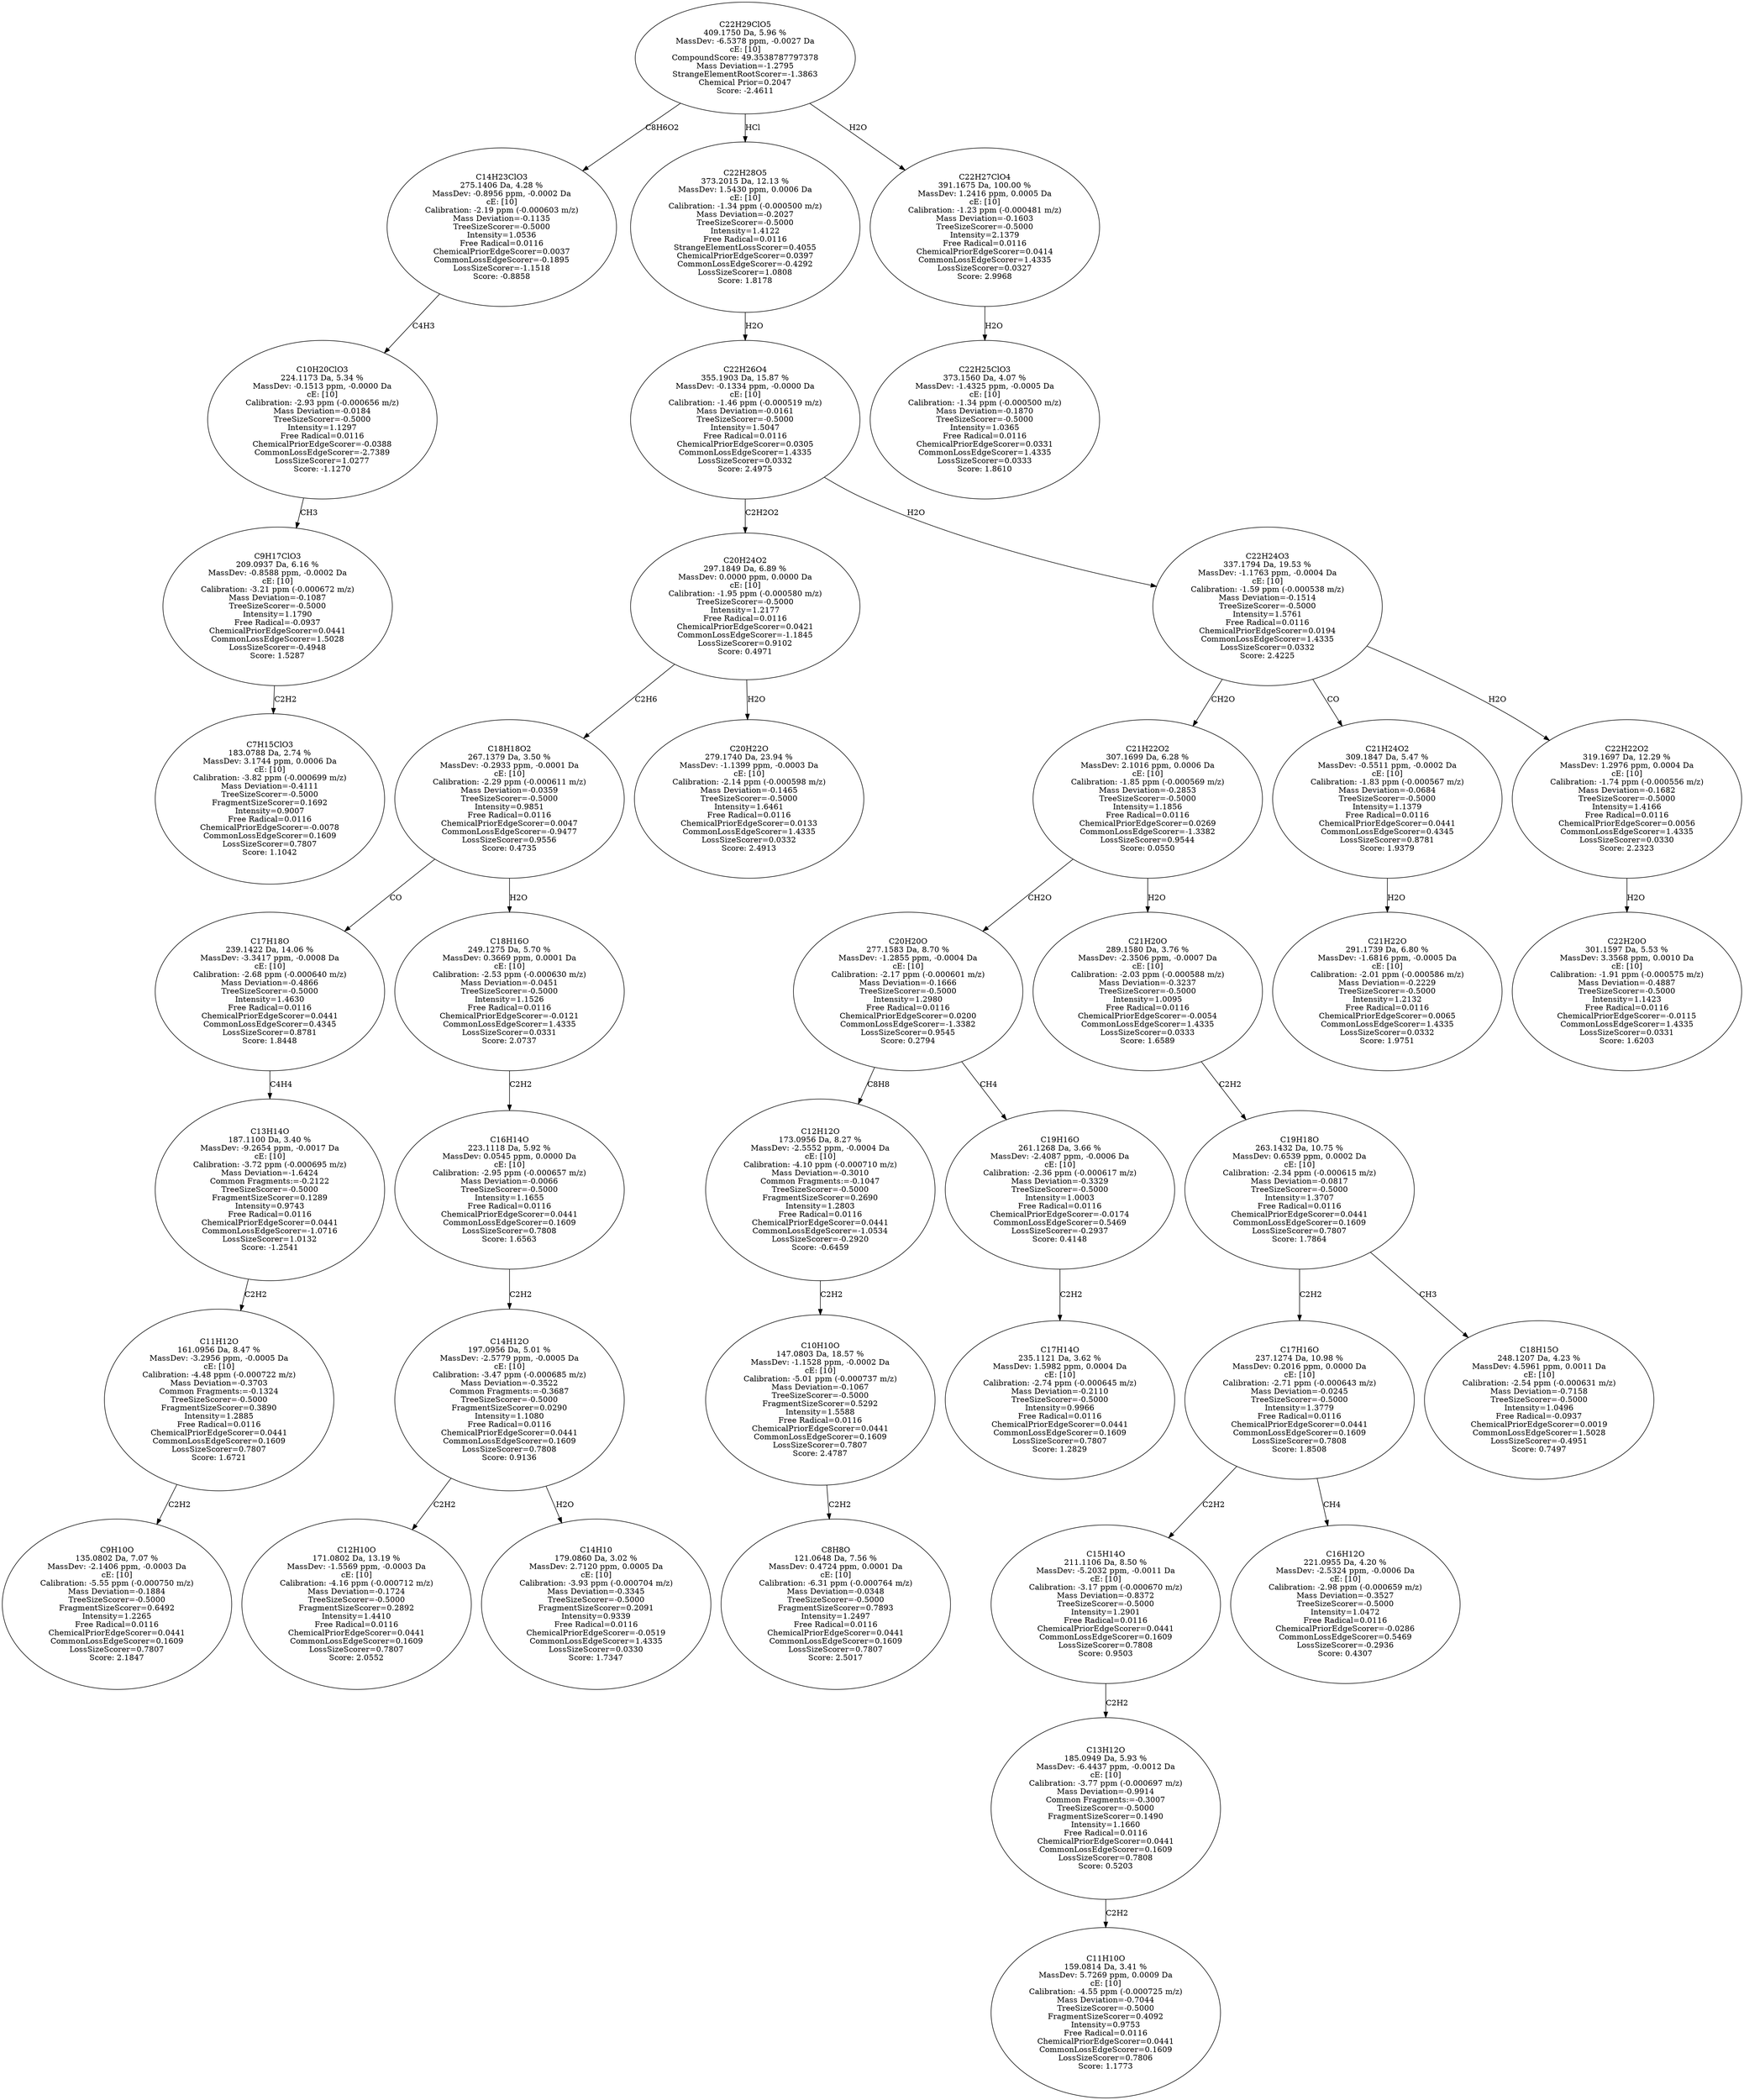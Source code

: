 strict digraph {
v1 [label="C7H15ClO3\n183.0788 Da, 2.74 %\nMassDev: 3.1744 ppm, 0.0006 Da\ncE: [10]\nCalibration: -3.82 ppm (-0.000699 m/z)\nMass Deviation=-0.4111\nTreeSizeScorer=-0.5000\nFragmentSizeScorer=0.1692\nIntensity=0.9007\nFree Radical=0.0116\nChemicalPriorEdgeScorer=-0.0078\nCommonLossEdgeScorer=0.1609\nLossSizeScorer=0.7807\nScore: 1.1042"];
v2 [label="C9H17ClO3\n209.0937 Da, 6.16 %\nMassDev: -0.8588 ppm, -0.0002 Da\ncE: [10]\nCalibration: -3.21 ppm (-0.000672 m/z)\nMass Deviation=-0.1087\nTreeSizeScorer=-0.5000\nIntensity=1.1790\nFree Radical=-0.0937\nChemicalPriorEdgeScorer=0.0441\nCommonLossEdgeScorer=1.5028\nLossSizeScorer=-0.4948\nScore: 1.5287"];
v3 [label="C10H20ClO3\n224.1173 Da, 5.34 %\nMassDev: -0.1513 ppm, -0.0000 Da\ncE: [10]\nCalibration: -2.93 ppm (-0.000656 m/z)\nMass Deviation=-0.0184\nTreeSizeScorer=-0.5000\nIntensity=1.1297\nFree Radical=0.0116\nChemicalPriorEdgeScorer=-0.0388\nCommonLossEdgeScorer=-2.7389\nLossSizeScorer=1.0277\nScore: -1.1270"];
v4 [label="C14H23ClO3\n275.1406 Da, 4.28 %\nMassDev: -0.8956 ppm, -0.0002 Da\ncE: [10]\nCalibration: -2.19 ppm (-0.000603 m/z)\nMass Deviation=-0.1135\nTreeSizeScorer=-0.5000\nIntensity=1.0536\nFree Radical=0.0116\nChemicalPriorEdgeScorer=0.0037\nCommonLossEdgeScorer=-0.1895\nLossSizeScorer=-1.1518\nScore: -0.8858"];
v5 [label="C9H10O\n135.0802 Da, 7.07 %\nMassDev: -2.1406 ppm, -0.0003 Da\ncE: [10]\nCalibration: -5.55 ppm (-0.000750 m/z)\nMass Deviation=-0.1884\nTreeSizeScorer=-0.5000\nFragmentSizeScorer=0.6492\nIntensity=1.2265\nFree Radical=0.0116\nChemicalPriorEdgeScorer=0.0441\nCommonLossEdgeScorer=0.1609\nLossSizeScorer=0.7807\nScore: 2.1847"];
v6 [label="C11H12O\n161.0956 Da, 8.47 %\nMassDev: -3.2956 ppm, -0.0005 Da\ncE: [10]\nCalibration: -4.48 ppm (-0.000722 m/z)\nMass Deviation=-0.3703\nCommon Fragments:=-0.1324\nTreeSizeScorer=-0.5000\nFragmentSizeScorer=0.3890\nIntensity=1.2885\nFree Radical=0.0116\nChemicalPriorEdgeScorer=0.0441\nCommonLossEdgeScorer=0.1609\nLossSizeScorer=0.7807\nScore: 1.6721"];
v7 [label="C13H14O\n187.1100 Da, 3.40 %\nMassDev: -9.2654 ppm, -0.0017 Da\ncE: [10]\nCalibration: -3.72 ppm (-0.000695 m/z)\nMass Deviation=-1.6424\nCommon Fragments:=-0.2122\nTreeSizeScorer=-0.5000\nFragmentSizeScorer=0.1289\nIntensity=0.9743\nFree Radical=0.0116\nChemicalPriorEdgeScorer=0.0441\nCommonLossEdgeScorer=-1.0716\nLossSizeScorer=1.0132\nScore: -1.2541"];
v8 [label="C17H18O\n239.1422 Da, 14.06 %\nMassDev: -3.3417 ppm, -0.0008 Da\ncE: [10]\nCalibration: -2.68 ppm (-0.000640 m/z)\nMass Deviation=-0.4866\nTreeSizeScorer=-0.5000\nIntensity=1.4630\nFree Radical=0.0116\nChemicalPriorEdgeScorer=0.0441\nCommonLossEdgeScorer=0.4345\nLossSizeScorer=0.8781\nScore: 1.8448"];
v9 [label="C12H10O\n171.0802 Da, 13.19 %\nMassDev: -1.5569 ppm, -0.0003 Da\ncE: [10]\nCalibration: -4.16 ppm (-0.000712 m/z)\nMass Deviation=-0.1724\nTreeSizeScorer=-0.5000\nFragmentSizeScorer=0.2892\nIntensity=1.4410\nFree Radical=0.0116\nChemicalPriorEdgeScorer=0.0441\nCommonLossEdgeScorer=0.1609\nLossSizeScorer=0.7807\nScore: 2.0552"];
v10 [label="C14H10\n179.0860 Da, 3.02 %\nMassDev: 2.7120 ppm, 0.0005 Da\ncE: [10]\nCalibration: -3.93 ppm (-0.000704 m/z)\nMass Deviation=-0.3345\nTreeSizeScorer=-0.5000\nFragmentSizeScorer=0.2091\nIntensity=0.9339\nFree Radical=0.0116\nChemicalPriorEdgeScorer=-0.0519\nCommonLossEdgeScorer=1.4335\nLossSizeScorer=0.0330\nScore: 1.7347"];
v11 [label="C14H12O\n197.0956 Da, 5.01 %\nMassDev: -2.5779 ppm, -0.0005 Da\ncE: [10]\nCalibration: -3.47 ppm (-0.000685 m/z)\nMass Deviation=-0.3522\nCommon Fragments:=-0.3687\nTreeSizeScorer=-0.5000\nFragmentSizeScorer=0.0290\nIntensity=1.1080\nFree Radical=0.0116\nChemicalPriorEdgeScorer=0.0441\nCommonLossEdgeScorer=0.1609\nLossSizeScorer=0.7808\nScore: 0.9136"];
v12 [label="C16H14O\n223.1118 Da, 5.92 %\nMassDev: 0.0545 ppm, 0.0000 Da\ncE: [10]\nCalibration: -2.95 ppm (-0.000657 m/z)\nMass Deviation=-0.0066\nTreeSizeScorer=-0.5000\nIntensity=1.1655\nFree Radical=0.0116\nChemicalPriorEdgeScorer=0.0441\nCommonLossEdgeScorer=0.1609\nLossSizeScorer=0.7808\nScore: 1.6563"];
v13 [label="C18H16O\n249.1275 Da, 5.70 %\nMassDev: 0.3669 ppm, 0.0001 Da\ncE: [10]\nCalibration: -2.53 ppm (-0.000630 m/z)\nMass Deviation=-0.0451\nTreeSizeScorer=-0.5000\nIntensity=1.1526\nFree Radical=0.0116\nChemicalPriorEdgeScorer=-0.0121\nCommonLossEdgeScorer=1.4335\nLossSizeScorer=0.0331\nScore: 2.0737"];
v14 [label="C18H18O2\n267.1379 Da, 3.50 %\nMassDev: -0.2933 ppm, -0.0001 Da\ncE: [10]\nCalibration: -2.29 ppm (-0.000611 m/z)\nMass Deviation=-0.0359\nTreeSizeScorer=-0.5000\nIntensity=0.9851\nFree Radical=0.0116\nChemicalPriorEdgeScorer=0.0047\nCommonLossEdgeScorer=-0.9477\nLossSizeScorer=0.9556\nScore: 0.4735"];
v15 [label="C20H22O\n279.1740 Da, 23.94 %\nMassDev: -1.1399 ppm, -0.0003 Da\ncE: [10]\nCalibration: -2.14 ppm (-0.000598 m/z)\nMass Deviation=-0.1465\nTreeSizeScorer=-0.5000\nIntensity=1.6461\nFree Radical=0.0116\nChemicalPriorEdgeScorer=0.0133\nCommonLossEdgeScorer=1.4335\nLossSizeScorer=0.0332\nScore: 2.4913"];
v16 [label="C20H24O2\n297.1849 Da, 6.89 %\nMassDev: 0.0000 ppm, 0.0000 Da\ncE: [10]\nCalibration: -1.95 ppm (-0.000580 m/z)\nTreeSizeScorer=-0.5000\nIntensity=1.2177\nFree Radical=0.0116\nChemicalPriorEdgeScorer=0.0421\nCommonLossEdgeScorer=-1.1845\nLossSizeScorer=0.9102\nScore: 0.4971"];
v17 [label="C8H8O\n121.0648 Da, 7.56 %\nMassDev: 0.4724 ppm, 0.0001 Da\ncE: [10]\nCalibration: -6.31 ppm (-0.000764 m/z)\nMass Deviation=-0.0348\nTreeSizeScorer=-0.5000\nFragmentSizeScorer=0.7893\nIntensity=1.2497\nFree Radical=0.0116\nChemicalPriorEdgeScorer=0.0441\nCommonLossEdgeScorer=0.1609\nLossSizeScorer=0.7807\nScore: 2.5017"];
v18 [label="C10H10O\n147.0803 Da, 18.57 %\nMassDev: -1.1528 ppm, -0.0002 Da\ncE: [10]\nCalibration: -5.01 ppm (-0.000737 m/z)\nMass Deviation=-0.1067\nTreeSizeScorer=-0.5000\nFragmentSizeScorer=0.5292\nIntensity=1.5588\nFree Radical=0.0116\nChemicalPriorEdgeScorer=0.0441\nCommonLossEdgeScorer=0.1609\nLossSizeScorer=0.7807\nScore: 2.4787"];
v19 [label="C12H12O\n173.0956 Da, 8.27 %\nMassDev: -2.5552 ppm, -0.0004 Da\ncE: [10]\nCalibration: -4.10 ppm (-0.000710 m/z)\nMass Deviation=-0.3010\nCommon Fragments:=-0.1047\nTreeSizeScorer=-0.5000\nFragmentSizeScorer=0.2690\nIntensity=1.2803\nFree Radical=0.0116\nChemicalPriorEdgeScorer=0.0441\nCommonLossEdgeScorer=-1.0534\nLossSizeScorer=-0.2920\nScore: -0.6459"];
v20 [label="C17H14O\n235.1121 Da, 3.62 %\nMassDev: 1.5982 ppm, 0.0004 Da\ncE: [10]\nCalibration: -2.74 ppm (-0.000645 m/z)\nMass Deviation=-0.2110\nTreeSizeScorer=-0.5000\nIntensity=0.9966\nFree Radical=0.0116\nChemicalPriorEdgeScorer=0.0441\nCommonLossEdgeScorer=0.1609\nLossSizeScorer=0.7807\nScore: 1.2829"];
v21 [label="C19H16O\n261.1268 Da, 3.66 %\nMassDev: -2.4087 ppm, -0.0006 Da\ncE: [10]\nCalibration: -2.36 ppm (-0.000617 m/z)\nMass Deviation=-0.3329\nTreeSizeScorer=-0.5000\nIntensity=1.0003\nFree Radical=0.0116\nChemicalPriorEdgeScorer=-0.0174\nCommonLossEdgeScorer=0.5469\nLossSizeScorer=-0.2937\nScore: 0.4148"];
v22 [label="C20H20O\n277.1583 Da, 8.70 %\nMassDev: -1.2855 ppm, -0.0004 Da\ncE: [10]\nCalibration: -2.17 ppm (-0.000601 m/z)\nMass Deviation=-0.1666\nTreeSizeScorer=-0.5000\nIntensity=1.2980\nFree Radical=0.0116\nChemicalPriorEdgeScorer=0.0200\nCommonLossEdgeScorer=-1.3382\nLossSizeScorer=0.9545\nScore: 0.2794"];
v23 [label="C11H10O\n159.0814 Da, 3.41 %\nMassDev: 5.7269 ppm, 0.0009 Da\ncE: [10]\nCalibration: -4.55 ppm (-0.000725 m/z)\nMass Deviation=-0.7044\nTreeSizeScorer=-0.5000\nFragmentSizeScorer=0.4092\nIntensity=0.9753\nFree Radical=0.0116\nChemicalPriorEdgeScorer=0.0441\nCommonLossEdgeScorer=0.1609\nLossSizeScorer=0.7806\nScore: 1.1773"];
v24 [label="C13H12O\n185.0949 Da, 5.93 %\nMassDev: -6.4437 ppm, -0.0012 Da\ncE: [10]\nCalibration: -3.77 ppm (-0.000697 m/z)\nMass Deviation=-0.9914\nCommon Fragments:=-0.3007\nTreeSizeScorer=-0.5000\nFragmentSizeScorer=0.1490\nIntensity=1.1660\nFree Radical=0.0116\nChemicalPriorEdgeScorer=0.0441\nCommonLossEdgeScorer=0.1609\nLossSizeScorer=0.7808\nScore: 0.5203"];
v25 [label="C15H14O\n211.1106 Da, 8.50 %\nMassDev: -5.2032 ppm, -0.0011 Da\ncE: [10]\nCalibration: -3.17 ppm (-0.000670 m/z)\nMass Deviation=-0.8372\nTreeSizeScorer=-0.5000\nIntensity=1.2901\nFree Radical=0.0116\nChemicalPriorEdgeScorer=0.0441\nCommonLossEdgeScorer=0.1609\nLossSizeScorer=0.7808\nScore: 0.9503"];
v26 [label="C16H12O\n221.0955 Da, 4.20 %\nMassDev: -2.5324 ppm, -0.0006 Da\ncE: [10]\nCalibration: -2.98 ppm (-0.000659 m/z)\nMass Deviation=-0.3527\nTreeSizeScorer=-0.5000\nIntensity=1.0472\nFree Radical=0.0116\nChemicalPriorEdgeScorer=-0.0286\nCommonLossEdgeScorer=0.5469\nLossSizeScorer=-0.2936\nScore: 0.4307"];
v27 [label="C17H16O\n237.1274 Da, 10.98 %\nMassDev: 0.2016 ppm, 0.0000 Da\ncE: [10]\nCalibration: -2.71 ppm (-0.000643 m/z)\nMass Deviation=-0.0245\nTreeSizeScorer=-0.5000\nIntensity=1.3779\nFree Radical=0.0116\nChemicalPriorEdgeScorer=0.0441\nCommonLossEdgeScorer=0.1609\nLossSizeScorer=0.7808\nScore: 1.8508"];
v28 [label="C18H15O\n248.1207 Da, 4.23 %\nMassDev: 4.5961 ppm, 0.0011 Da\ncE: [10]\nCalibration: -2.54 ppm (-0.000631 m/z)\nMass Deviation=-0.7158\nTreeSizeScorer=-0.5000\nIntensity=1.0496\nFree Radical=-0.0937\nChemicalPriorEdgeScorer=0.0019\nCommonLossEdgeScorer=1.5028\nLossSizeScorer=-0.4951\nScore: 0.7497"];
v29 [label="C19H18O\n263.1432 Da, 10.75 %\nMassDev: 0.6539 ppm, 0.0002 Da\ncE: [10]\nCalibration: -2.34 ppm (-0.000615 m/z)\nMass Deviation=-0.0817\nTreeSizeScorer=-0.5000\nIntensity=1.3707\nFree Radical=0.0116\nChemicalPriorEdgeScorer=0.0441\nCommonLossEdgeScorer=0.1609\nLossSizeScorer=0.7807\nScore: 1.7864"];
v30 [label="C21H20O\n289.1580 Da, 3.76 %\nMassDev: -2.3506 ppm, -0.0007 Da\ncE: [10]\nCalibration: -2.03 ppm (-0.000588 m/z)\nMass Deviation=-0.3237\nTreeSizeScorer=-0.5000\nIntensity=1.0095\nFree Radical=0.0116\nChemicalPriorEdgeScorer=-0.0054\nCommonLossEdgeScorer=1.4335\nLossSizeScorer=0.0333\nScore: 1.6589"];
v31 [label="C21H22O2\n307.1699 Da, 6.28 %\nMassDev: 2.1016 ppm, 0.0006 Da\ncE: [10]\nCalibration: -1.85 ppm (-0.000569 m/z)\nMass Deviation=-0.2853\nTreeSizeScorer=-0.5000\nIntensity=1.1856\nFree Radical=0.0116\nChemicalPriorEdgeScorer=0.0269\nCommonLossEdgeScorer=-1.3382\nLossSizeScorer=0.9544\nScore: 0.0550"];
v32 [label="C21H22O\n291.1739 Da, 6.80 %\nMassDev: -1.6816 ppm, -0.0005 Da\ncE: [10]\nCalibration: -2.01 ppm (-0.000586 m/z)\nMass Deviation=-0.2229\nTreeSizeScorer=-0.5000\nIntensity=1.2132\nFree Radical=0.0116\nChemicalPriorEdgeScorer=0.0065\nCommonLossEdgeScorer=1.4335\nLossSizeScorer=0.0332\nScore: 1.9751"];
v33 [label="C21H24O2\n309.1847 Da, 5.47 %\nMassDev: -0.5511 ppm, -0.0002 Da\ncE: [10]\nCalibration: -1.83 ppm (-0.000567 m/z)\nMass Deviation=-0.0684\nTreeSizeScorer=-0.5000\nIntensity=1.1379\nFree Radical=0.0116\nChemicalPriorEdgeScorer=0.0441\nCommonLossEdgeScorer=0.4345\nLossSizeScorer=0.8781\nScore: 1.9379"];
v34 [label="C22H20O\n301.1597 Da, 5.53 %\nMassDev: 3.3568 ppm, 0.0010 Da\ncE: [10]\nCalibration: -1.91 ppm (-0.000575 m/z)\nMass Deviation=-0.4887\nTreeSizeScorer=-0.5000\nIntensity=1.1423\nFree Radical=0.0116\nChemicalPriorEdgeScorer=-0.0115\nCommonLossEdgeScorer=1.4335\nLossSizeScorer=0.0331\nScore: 1.6203"];
v35 [label="C22H22O2\n319.1697 Da, 12.29 %\nMassDev: 1.2976 ppm, 0.0004 Da\ncE: [10]\nCalibration: -1.74 ppm (-0.000556 m/z)\nMass Deviation=-0.1682\nTreeSizeScorer=-0.5000\nIntensity=1.4166\nFree Radical=0.0116\nChemicalPriorEdgeScorer=0.0056\nCommonLossEdgeScorer=1.4335\nLossSizeScorer=0.0330\nScore: 2.2323"];
v36 [label="C22H24O3\n337.1794 Da, 19.53 %\nMassDev: -1.1763 ppm, -0.0004 Da\ncE: [10]\nCalibration: -1.59 ppm (-0.000538 m/z)\nMass Deviation=-0.1514\nTreeSizeScorer=-0.5000\nIntensity=1.5761\nFree Radical=0.0116\nChemicalPriorEdgeScorer=0.0194\nCommonLossEdgeScorer=1.4335\nLossSizeScorer=0.0332\nScore: 2.4225"];
v37 [label="C22H26O4\n355.1903 Da, 15.87 %\nMassDev: -0.1334 ppm, -0.0000 Da\ncE: [10]\nCalibration: -1.46 ppm (-0.000519 m/z)\nMass Deviation=-0.0161\nTreeSizeScorer=-0.5000\nIntensity=1.5047\nFree Radical=0.0116\nChemicalPriorEdgeScorer=0.0305\nCommonLossEdgeScorer=1.4335\nLossSizeScorer=0.0332\nScore: 2.4975"];
v38 [label="C22H28O5\n373.2015 Da, 12.13 %\nMassDev: 1.5430 ppm, 0.0006 Da\ncE: [10]\nCalibration: -1.34 ppm (-0.000500 m/z)\nMass Deviation=-0.2027\nTreeSizeScorer=-0.5000\nIntensity=1.4122\nFree Radical=0.0116\nStrangeElementLossScorer=0.4055\nChemicalPriorEdgeScorer=0.0397\nCommonLossEdgeScorer=-0.4292\nLossSizeScorer=1.0808\nScore: 1.8178"];
v39 [label="C22H25ClO3\n373.1560 Da, 4.07 %\nMassDev: -1.4325 ppm, -0.0005 Da\ncE: [10]\nCalibration: -1.34 ppm (-0.000500 m/z)\nMass Deviation=-0.1870\nTreeSizeScorer=-0.5000\nIntensity=1.0365\nFree Radical=0.0116\nChemicalPriorEdgeScorer=0.0331\nCommonLossEdgeScorer=1.4335\nLossSizeScorer=0.0333\nScore: 1.8610"];
v40 [label="C22H27ClO4\n391.1675 Da, 100.00 %\nMassDev: 1.2416 ppm, 0.0005 Da\ncE: [10]\nCalibration: -1.23 ppm (-0.000481 m/z)\nMass Deviation=-0.1603\nTreeSizeScorer=-0.5000\nIntensity=2.1379\nFree Radical=0.0116\nChemicalPriorEdgeScorer=0.0414\nCommonLossEdgeScorer=1.4335\nLossSizeScorer=0.0327\nScore: 2.9968"];
v41 [label="C22H29ClO5\n409.1750 Da, 5.96 %\nMassDev: -6.5378 ppm, -0.0027 Da\ncE: [10]\nCompoundScore: 49.3538787797378\nMass Deviation=-1.2795\nStrangeElementRootScorer=-1.3863\nChemical Prior=0.2047\nScore: -2.4611"];
v2 -> v1 [label="C2H2"];
v3 -> v2 [label="CH3"];
v4 -> v3 [label="C4H3"];
v41 -> v4 [label="C8H6O2"];
v6 -> v5 [label="C2H2"];
v7 -> v6 [label="C2H2"];
v8 -> v7 [label="C4H4"];
v14 -> v8 [label="CO"];
v11 -> v9 [label="C2H2"];
v11 -> v10 [label="H2O"];
v12 -> v11 [label="C2H2"];
v13 -> v12 [label="C2H2"];
v14 -> v13 [label="H2O"];
v16 -> v14 [label="C2H6"];
v16 -> v15 [label="H2O"];
v37 -> v16 [label="C2H2O2"];
v18 -> v17 [label="C2H2"];
v19 -> v18 [label="C2H2"];
v22 -> v19 [label="C8H8"];
v21 -> v20 [label="C2H2"];
v22 -> v21 [label="CH4"];
v31 -> v22 [label="CH2O"];
v24 -> v23 [label="C2H2"];
v25 -> v24 [label="C2H2"];
v27 -> v25 [label="C2H2"];
v27 -> v26 [label="CH4"];
v29 -> v27 [label="C2H2"];
v29 -> v28 [label="CH3"];
v30 -> v29 [label="C2H2"];
v31 -> v30 [label="H2O"];
v36 -> v31 [label="CH2O"];
v33 -> v32 [label="H2O"];
v36 -> v33 [label="CO"];
v35 -> v34 [label="H2O"];
v36 -> v35 [label="H2O"];
v37 -> v36 [label="H2O"];
v38 -> v37 [label="H2O"];
v41 -> v38 [label="HCl"];
v40 -> v39 [label="H2O"];
v41 -> v40 [label="H2O"];
}